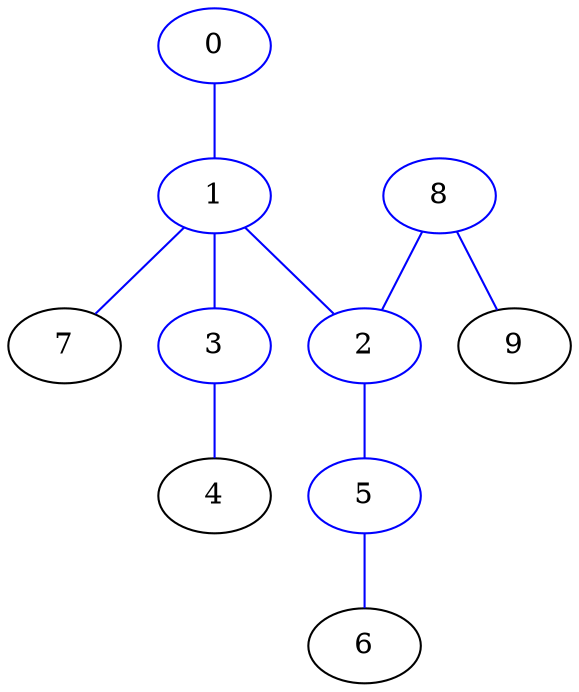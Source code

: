 strict graph "" {
	0	[color=blue];
	1	[color=blue];
	0 -- 1	[color=blue];
	2	[color=blue];
	1 -- 2	[color=blue];
	3	[color=blue];
	1 -- 3	[color=blue];
	1 -- 7	[color=blue];
	5	[color=blue];
	2 -- 5	[color=blue];
	3 -- 4	[color=blue];
	5 -- 6	[color=blue];
	8	[color=blue];
	8 -- 2	[color=blue];
	8 -- 9	[color=blue];
}
